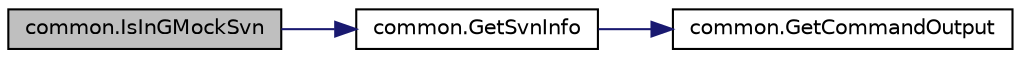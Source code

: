 digraph "common.IsInGMockSvn"
{
  edge [fontname="Helvetica",fontsize="10",labelfontname="Helvetica",labelfontsize="10"];
  node [fontname="Helvetica",fontsize="10",shape=record];
  rankdir="LR";
  Node18 [label="common.IsInGMockSvn",height=0.2,width=0.4,color="black", fillcolor="grey75", style="filled", fontcolor="black"];
  Node18 -> Node19 [color="midnightblue",fontsize="10",style="solid",fontname="Helvetica"];
  Node19 [label="common.GetSvnInfo",height=0.2,width=0.4,color="black", fillcolor="white", style="filled",URL="$d9/d0c/namespacecommon.html#a312d07161b76d965fee6a61e464e283f"];
  Node19 -> Node20 [color="midnightblue",fontsize="10",style="solid",fontname="Helvetica"];
  Node20 [label="common.GetCommandOutput",height=0.2,width=0.4,color="black", fillcolor="white", style="filled",URL="$d9/d0c/namespacecommon.html#ac1337758ae23f6a91b44de07408791da"];
}

